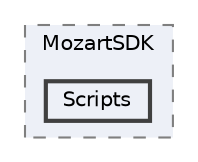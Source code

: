 digraph "/Users/nullxero/Code/Unity/mznft-unity/Assets/MozartSDK/Scripts"
{
 // LATEX_PDF_SIZE
  bgcolor="transparent";
  edge [fontname=Helvetica,fontsize=10,labelfontname=Helvetica,labelfontsize=10];
  node [fontname=Helvetica,fontsize=10,shape=box,height=0.2,width=0.4];
  compound=true
  subgraph clusterdir_281c997b7f71da89471ed4ca1ff61c7d {
    graph [ bgcolor="#edf0f7", pencolor="grey50", label="MozartSDK", fontname=Helvetica,fontsize=10 style="filled,dashed", URL="dir_281c997b7f71da89471ed4ca1ff61c7d.html",tooltip=""]
  dir_ee7785dbd389b88f5af9191da633c6c8 [label="Scripts", fillcolor="#edf0f7", color="grey25", style="filled,bold", URL="dir_ee7785dbd389b88f5af9191da633c6c8.html",tooltip=""];
  }
}
